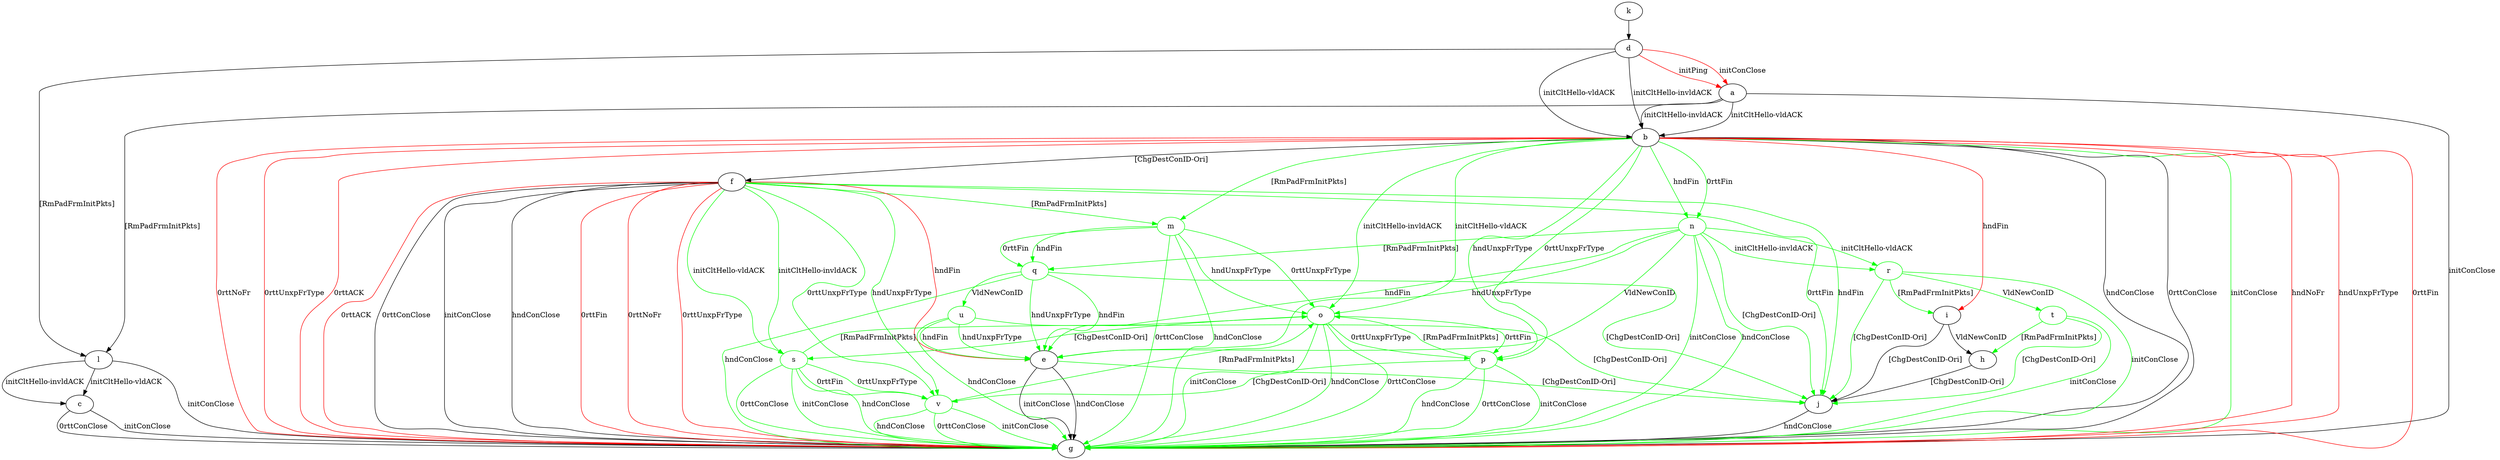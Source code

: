 digraph "" {
	a -> b	[key=0,
		label="initCltHello-vldACK "];
	a -> b	[key=1,
		label="initCltHello-invldACK "];
	a -> g	[key=0,
		label="initConClose "];
	a -> l	[key=0,
		label="[RmPadFrmInitPkts] "];
	b -> f	[key=0,
		label="[ChgDestConID-Ori] "];
	b -> g	[key=0,
		label="hndConClose "];
	b -> g	[key=1,
		label="0rttConClose "];
	b -> g	[key=2,
		color=green,
		label="initConClose "];
	b -> g	[key=3,
		color=red,
		label="hndNoFr "];
	b -> g	[key=4,
		color=red,
		label="hndUnxpFrType "];
	b -> g	[key=5,
		color=red,
		label="0rttFin "];
	b -> g	[key=6,
		color=red,
		label="0rttNoFr "];
	b -> g	[key=7,
		color=red,
		label="0rttUnxpFrType "];
	b -> g	[key=8,
		color=red,
		label="0rttACK "];
	b -> i	[key=0,
		color=red,
		label="hndFin "];
	m	[color=green];
	b -> m	[key=0,
		color=green,
		label="[RmPadFrmInitPkts] "];
	n	[color=green];
	b -> n	[key=0,
		color=green,
		label="hndFin "];
	b -> n	[key=1,
		color=green,
		label="0rttFin "];
	o	[color=green];
	b -> o	[key=0,
		color=green,
		label="initCltHello-vldACK "];
	b -> o	[key=1,
		color=green,
		label="initCltHello-invldACK "];
	p	[color=green];
	b -> p	[key=0,
		color=green,
		label="hndUnxpFrType "];
	b -> p	[key=1,
		color=green,
		label="0rttUnxpFrType "];
	c -> g	[key=0,
		label="initConClose "];
	c -> g	[key=1,
		label="0rttConClose "];
	d -> a	[key=0,
		color=red,
		label="initPing "];
	d -> a	[key=1,
		color=red,
		label="initConClose "];
	d -> b	[key=0,
		label="initCltHello-vldACK "];
	d -> b	[key=1,
		label="initCltHello-invldACK "];
	d -> l	[key=0,
		label="[RmPadFrmInitPkts] "];
	e -> g	[key=0,
		label="initConClose "];
	e -> g	[key=1,
		label="hndConClose "];
	e -> j	[key=0,
		color=green,
		label="[ChgDestConID-Ori] "];
	f -> e	[key=0,
		color=red,
		label="hndFin "];
	f -> g	[key=0,
		label="initConClose "];
	f -> g	[key=1,
		label="hndConClose "];
	f -> g	[key=2,
		label="0rttConClose "];
	f -> g	[key=3,
		color=red,
		label="0rttFin "];
	f -> g	[key=4,
		color=red,
		label="0rttNoFr "];
	f -> g	[key=5,
		color=red,
		label="0rttUnxpFrType "];
	f -> g	[key=6,
		color=red,
		label="0rttACK "];
	f -> j	[key=0,
		color=green,
		label="hndFin "];
	f -> j	[key=1,
		color=green,
		label="0rttFin "];
	f -> m	[key=0,
		color=green,
		label="[RmPadFrmInitPkts] "];
	s	[color=green];
	f -> s	[key=0,
		color=green,
		label="initCltHello-vldACK "];
	f -> s	[key=1,
		color=green,
		label="initCltHello-invldACK "];
	v	[color=green];
	f -> v	[key=0,
		color=green,
		label="hndUnxpFrType "];
	f -> v	[key=1,
		color=green,
		label="0rttUnxpFrType "];
	h -> j	[key=0,
		label="[ChgDestConID-Ori] "];
	i -> h	[key=0,
		label="VldNewConID "];
	i -> j	[key=0,
		label="[ChgDestConID-Ori] "];
	j -> g	[key=0,
		label="hndConClose "];
	k -> d	[key=0];
	l -> c	[key=0,
		label="initCltHello-vldACK "];
	l -> c	[key=1,
		label="initCltHello-invldACK "];
	l -> g	[key=0,
		label="initConClose "];
	m -> g	[key=0,
		color=green,
		label="hndConClose "];
	m -> g	[key=1,
		color=green,
		label="0rttConClose "];
	m -> o	[key=0,
		color=green,
		label="hndUnxpFrType "];
	m -> o	[key=1,
		color=green,
		label="0rttUnxpFrType "];
	q	[color=green];
	m -> q	[key=0,
		color=green,
		label="hndFin "];
	m -> q	[key=1,
		color=green,
		label="0rttFin "];
	n -> e	[key=0,
		color=green,
		label="hndFin "];
	n -> e	[key=1,
		color=green,
		label="hndUnxpFrType "];
	n -> e	[key=2,
		color=green,
		label="VldNewConID "];
	n -> g	[key=0,
		color=green,
		label="initConClose "];
	n -> g	[key=1,
		color=green,
		label="hndConClose "];
	n -> j	[key=0,
		color=green,
		label="[ChgDestConID-Ori] "];
	n -> q	[key=0,
		color=green,
		label="[RmPadFrmInitPkts] "];
	r	[color=green];
	n -> r	[key=0,
		color=green,
		label="initCltHello-vldACK "];
	n -> r	[key=1,
		color=green,
		label="initCltHello-invldACK "];
	o -> g	[key=0,
		color=green,
		label="initConClose "];
	o -> g	[key=1,
		color=green,
		label="hndConClose "];
	o -> g	[key=2,
		color=green,
		label="0rttConClose "];
	o -> p	[key=0,
		color=green,
		label="0rttFin "];
	o -> p	[key=1,
		color=green,
		label="0rttUnxpFrType "];
	o -> s	[key=0,
		color=green,
		label="[ChgDestConID-Ori] "];
	p -> g	[key=0,
		color=green,
		label="initConClose "];
	p -> g	[key=1,
		color=green,
		label="hndConClose "];
	p -> g	[key=2,
		color=green,
		label="0rttConClose "];
	p -> o	[key=0,
		color=green,
		label="[RmPadFrmInitPkts] "];
	p -> v	[key=0,
		color=green,
		label="[ChgDestConID-Ori] "];
	q -> e	[key=0,
		color=green,
		label="hndFin "];
	q -> e	[key=1,
		color=green,
		label="hndUnxpFrType "];
	q -> g	[key=0,
		color=green,
		label="hndConClose "];
	q -> j	[key=0,
		color=green,
		label="[ChgDestConID-Ori] "];
	u	[color=green];
	q -> u	[key=0,
		color=green,
		label="VldNewConID "];
	r -> g	[key=0,
		color=green,
		label="initConClose "];
	r -> i	[key=0,
		color=green,
		label="[RmPadFrmInitPkts] "];
	r -> j	[key=0,
		color=green,
		label="[ChgDestConID-Ori] "];
	t	[color=green];
	r -> t	[key=0,
		color=green,
		label="VldNewConID "];
	s -> g	[key=0,
		color=green,
		label="initConClose "];
	s -> g	[key=1,
		color=green,
		label="hndConClose "];
	s -> g	[key=2,
		color=green,
		label="0rttConClose "];
	s -> o	[key=0,
		color=green,
		label="[RmPadFrmInitPkts] "];
	s -> v	[key=0,
		color=green,
		label="0rttFin "];
	s -> v	[key=1,
		color=green,
		label="0rttUnxpFrType "];
	t -> g	[key=0,
		color=green,
		label="initConClose "];
	t -> h	[key=0,
		color=green,
		label="[RmPadFrmInitPkts] "];
	t -> j	[key=0,
		color=green,
		label="[ChgDestConID-Ori] "];
	u -> e	[key=0,
		color=green,
		label="hndFin "];
	u -> e	[key=1,
		color=green,
		label="hndUnxpFrType "];
	u -> g	[key=0,
		color=green,
		label="hndConClose "];
	u -> j	[key=0,
		color=green,
		label="[ChgDestConID-Ori] "];
	v -> g	[key=0,
		color=green,
		label="initConClose "];
	v -> g	[key=1,
		color=green,
		label="hndConClose "];
	v -> g	[key=2,
		color=green,
		label="0rttConClose "];
	v -> o	[key=0,
		color=green,
		label="[RmPadFrmInitPkts] "];
}
